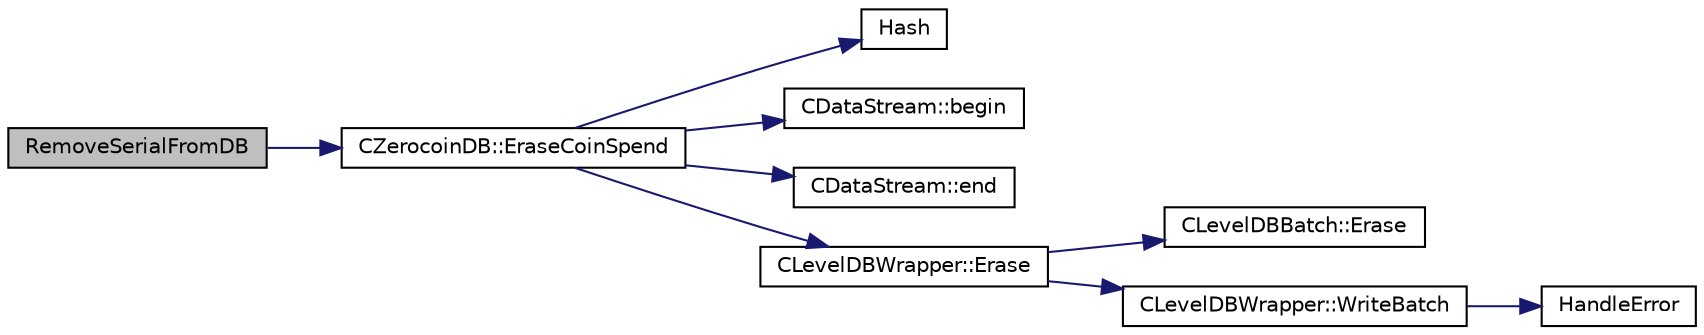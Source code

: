 digraph "RemoveSerialFromDB"
{
  edge [fontname="Helvetica",fontsize="10",labelfontname="Helvetica",labelfontsize="10"];
  node [fontname="Helvetica",fontsize="10",shape=record];
  rankdir="LR";
  Node1459 [label="RemoveSerialFromDB",height=0.2,width=0.4,color="black", fillcolor="grey75", style="filled", fontcolor="black"];
  Node1459 -> Node1460 [color="midnightblue",fontsize="10",style="solid",fontname="Helvetica"];
  Node1460 [label="CZerocoinDB::EraseCoinSpend",height=0.2,width=0.4,color="black", fillcolor="white", style="filled",URL="$class_c_zerocoin_d_b.html#ae370638a6807897728027a73e46fa090"];
  Node1460 -> Node1461 [color="midnightblue",fontsize="10",style="solid",fontname="Helvetica"];
  Node1461 [label="Hash",height=0.2,width=0.4,color="black", fillcolor="white", style="filled",URL="$hash_8h.html#a12c5e981d7f5f2850027fd5e932eff61",tooltip="Compute the 256-bit hash of a std::string. "];
  Node1460 -> Node1462 [color="midnightblue",fontsize="10",style="solid",fontname="Helvetica"];
  Node1462 [label="CDataStream::begin",height=0.2,width=0.4,color="black", fillcolor="white", style="filled",URL="$class_c_data_stream.html#a2355d11752d8622badfbc03e9ed192fd"];
  Node1460 -> Node1463 [color="midnightblue",fontsize="10",style="solid",fontname="Helvetica"];
  Node1463 [label="CDataStream::end",height=0.2,width=0.4,color="black", fillcolor="white", style="filled",URL="$class_c_data_stream.html#a66409dbd4403682fe674e2e71173cab4"];
  Node1460 -> Node1464 [color="midnightblue",fontsize="10",style="solid",fontname="Helvetica"];
  Node1464 [label="CLevelDBWrapper::Erase",height=0.2,width=0.4,color="black", fillcolor="white", style="filled",URL="$class_c_level_d_b_wrapper.html#a9f67e2880ba191fdc9439ba34e315d72"];
  Node1464 -> Node1465 [color="midnightblue",fontsize="10",style="solid",fontname="Helvetica"];
  Node1465 [label="CLevelDBBatch::Erase",height=0.2,width=0.4,color="black", fillcolor="white", style="filled",URL="$class_c_level_d_b_batch.html#a22bf093d560b4ce3333e8f4a947faa7f"];
  Node1464 -> Node1466 [color="midnightblue",fontsize="10",style="solid",fontname="Helvetica"];
  Node1466 [label="CLevelDBWrapper::WriteBatch",height=0.2,width=0.4,color="black", fillcolor="white", style="filled",URL="$class_c_level_d_b_wrapper.html#a820484c9e427f9e3400396e750acf4b8"];
  Node1466 -> Node1467 [color="midnightblue",fontsize="10",style="solid",fontname="Helvetica"];
  Node1467 [label="HandleError",height=0.2,width=0.4,color="black", fillcolor="white", style="filled",URL="$leveldbwrapper_8cpp.html#aea36eb5fddb6266b14ea8cb15e183486"];
}
